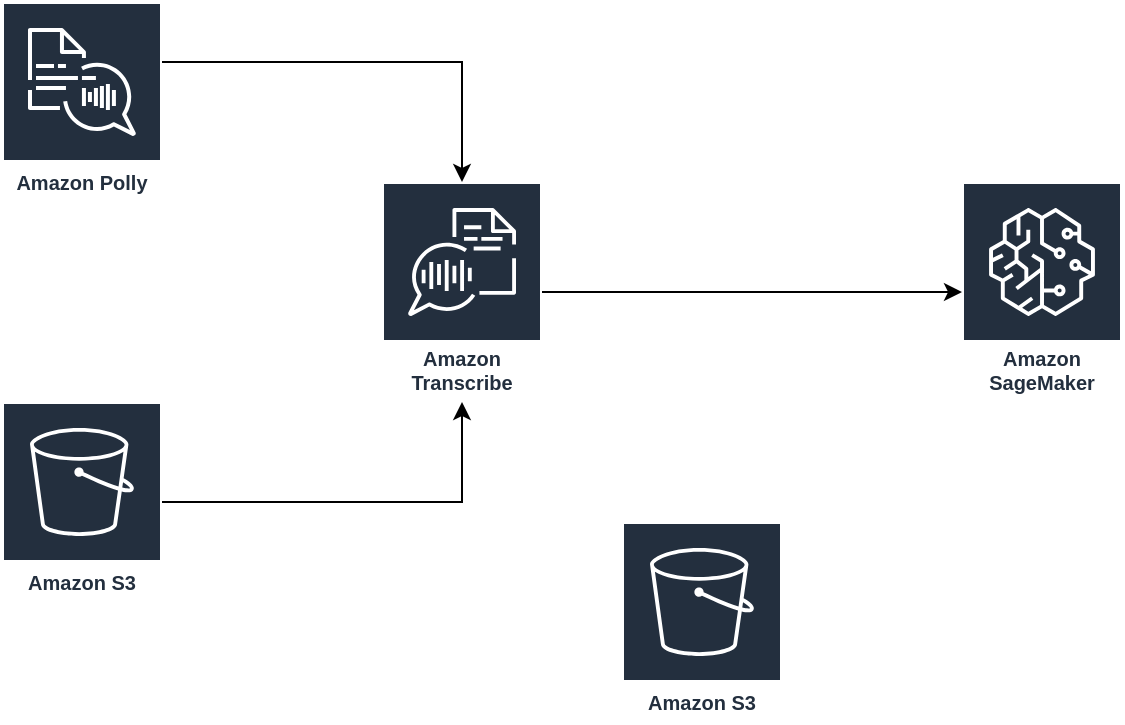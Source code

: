 <mxfile version="15.7.3" type="github">
  <diagram id="QAzXZSqGipmlxn5hvMhy" name="Page-1">
    <mxGraphModel dx="946" dy="645" grid="1" gridSize="10" guides="1" tooltips="1" connect="1" arrows="1" fold="1" page="1" pageScale="1" pageWidth="850" pageHeight="1100" math="0" shadow="0">
      <root>
        <mxCell id="0" />
        <mxCell id="1" parent="0" />
        <mxCell id="M3hr9zYdlprBQ8TUVLkO-4" value="Amazon SageMaker" style="sketch=0;outlineConnect=0;fontColor=#232F3E;gradientColor=none;strokeColor=#ffffff;fillColor=#232F3E;dashed=0;verticalLabelPosition=middle;verticalAlign=bottom;align=center;html=1;whiteSpace=wrap;fontSize=10;fontStyle=1;spacing=3;shape=mxgraph.aws4.productIcon;prIcon=mxgraph.aws4.sagemaker;" vertex="1" parent="1">
          <mxGeometry x="650" y="240" width="80" height="110" as="geometry" />
        </mxCell>
        <mxCell id="M3hr9zYdlprBQ8TUVLkO-5" value="Amazon Transcribe" style="sketch=0;outlineConnect=0;fontColor=#232F3E;gradientColor=none;strokeColor=#ffffff;fillColor=#232F3E;dashed=0;verticalLabelPosition=middle;verticalAlign=bottom;align=center;html=1;whiteSpace=wrap;fontSize=10;fontStyle=1;spacing=3;shape=mxgraph.aws4.productIcon;prIcon=mxgraph.aws4.transcribe;" vertex="1" parent="1">
          <mxGeometry x="360" y="240" width="80" height="110" as="geometry" />
        </mxCell>
        <mxCell id="M3hr9zYdlprBQ8TUVLkO-6" value="Amazon S3" style="sketch=0;outlineConnect=0;fontColor=#232F3E;gradientColor=none;strokeColor=#ffffff;fillColor=#232F3E;dashed=0;verticalLabelPosition=middle;verticalAlign=bottom;align=center;html=1;whiteSpace=wrap;fontSize=10;fontStyle=1;spacing=3;shape=mxgraph.aws4.productIcon;prIcon=mxgraph.aws4.s3;" vertex="1" parent="1">
          <mxGeometry x="170" y="350" width="80" height="100" as="geometry" />
        </mxCell>
        <mxCell id="M3hr9zYdlprBQ8TUVLkO-7" value="Amazon S3" style="sketch=0;outlineConnect=0;fontColor=#232F3E;gradientColor=none;strokeColor=#ffffff;fillColor=#232F3E;dashed=0;verticalLabelPosition=middle;verticalAlign=bottom;align=center;html=1;whiteSpace=wrap;fontSize=10;fontStyle=1;spacing=3;shape=mxgraph.aws4.productIcon;prIcon=mxgraph.aws4.s3;" vertex="1" parent="1">
          <mxGeometry x="480" y="410" width="80" height="100" as="geometry" />
        </mxCell>
        <mxCell id="M3hr9zYdlprBQ8TUVLkO-8" value="Amazon Polly" style="sketch=0;outlineConnect=0;fontColor=#232F3E;gradientColor=none;strokeColor=#ffffff;fillColor=#232F3E;dashed=0;verticalLabelPosition=middle;verticalAlign=bottom;align=center;html=1;whiteSpace=wrap;fontSize=10;fontStyle=1;spacing=3;shape=mxgraph.aws4.productIcon;prIcon=mxgraph.aws4.polly;" vertex="1" parent="1">
          <mxGeometry x="170" y="150" width="80" height="100" as="geometry" />
        </mxCell>
        <mxCell id="M3hr9zYdlprBQ8TUVLkO-11" value="" style="edgeStyle=segmentEdgeStyle;endArrow=classic;html=1;rounded=0;" edge="1" parent="1" target="M3hr9zYdlprBQ8TUVLkO-5">
          <mxGeometry width="50" height="50" relative="1" as="geometry">
            <mxPoint x="250" y="180" as="sourcePoint" />
            <mxPoint x="300" y="130" as="targetPoint" />
          </mxGeometry>
        </mxCell>
        <mxCell id="M3hr9zYdlprBQ8TUVLkO-13" value="" style="edgeStyle=segmentEdgeStyle;endArrow=classic;html=1;rounded=0;" edge="1" parent="1" source="M3hr9zYdlprBQ8TUVLkO-6" target="M3hr9zYdlprBQ8TUVLkO-5">
          <mxGeometry width="50" height="50" relative="1" as="geometry">
            <mxPoint x="260" y="370" as="sourcePoint" />
            <mxPoint x="290" y="380" as="targetPoint" />
            <Array as="points">
              <mxPoint x="400" y="400" />
            </Array>
          </mxGeometry>
        </mxCell>
        <mxCell id="M3hr9zYdlprBQ8TUVLkO-14" value="" style="edgeStyle=elbowEdgeStyle;elbow=horizontal;endArrow=classic;html=1;rounded=0;" edge="1" parent="1" source="M3hr9zYdlprBQ8TUVLkO-5" target="M3hr9zYdlprBQ8TUVLkO-4">
          <mxGeometry width="50" height="50" relative="1" as="geometry">
            <mxPoint x="400" y="360" as="sourcePoint" />
            <mxPoint x="450" y="310" as="targetPoint" />
          </mxGeometry>
        </mxCell>
      </root>
    </mxGraphModel>
  </diagram>
</mxfile>
